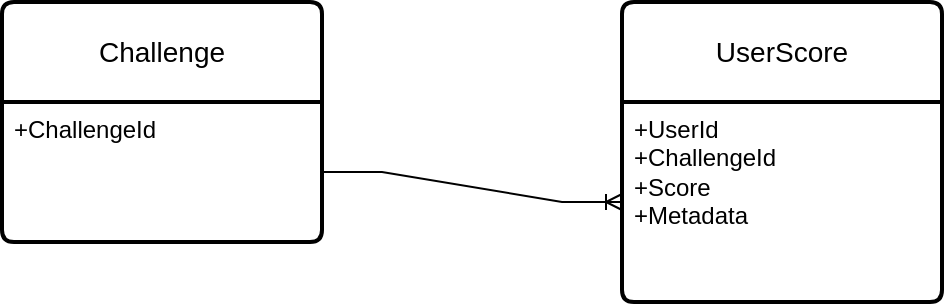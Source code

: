 <mxfile version="21.6.5" type="github" pages="2">
  <diagram name="ER Diagram" id="ZLI-xnwd5I3-F7gUhsCu">
    <mxGraphModel dx="1434" dy="671" grid="1" gridSize="10" guides="1" tooltips="1" connect="1" arrows="1" fold="1" page="1" pageScale="1" pageWidth="827" pageHeight="1169" math="0" shadow="0">
      <root>
        <mxCell id="0" />
        <mxCell id="1" parent="0" />
        <mxCell id="JRfJdb27c1tYHtVessSR-1" value="Challenge" style="swimlane;childLayout=stackLayout;horizontal=1;startSize=50;horizontalStack=0;rounded=1;fontSize=14;fontStyle=0;strokeWidth=2;resizeParent=0;resizeLast=1;shadow=0;dashed=0;align=center;arcSize=4;whiteSpace=wrap;html=1;" parent="1" vertex="1">
          <mxGeometry x="170" y="80" width="160" height="120" as="geometry" />
        </mxCell>
        <mxCell id="JRfJdb27c1tYHtVessSR-2" value="+ChallengeId" style="align=left;strokeColor=none;fillColor=none;spacingLeft=4;fontSize=12;verticalAlign=top;resizable=0;rotatable=0;part=1;html=1;" parent="JRfJdb27c1tYHtVessSR-1" vertex="1">
          <mxGeometry y="50" width="160" height="70" as="geometry" />
        </mxCell>
        <mxCell id="JRfJdb27c1tYHtVessSR-3" value="UserScore" style="swimlane;childLayout=stackLayout;horizontal=1;startSize=50;horizontalStack=0;rounded=1;fontSize=14;fontStyle=0;strokeWidth=2;resizeParent=0;resizeLast=1;shadow=0;dashed=0;align=center;arcSize=4;whiteSpace=wrap;html=1;" parent="1" vertex="1">
          <mxGeometry x="480" y="80" width="160" height="150" as="geometry">
            <mxRectangle x="470" y="220" width="70" height="50" as="alternateBounds" />
          </mxGeometry>
        </mxCell>
        <mxCell id="JRfJdb27c1tYHtVessSR-4" value="+UserId&lt;br&gt;+ChallengeId&lt;br&gt;+Score&lt;br&gt;+Metadata" style="align=left;strokeColor=none;fillColor=none;spacingLeft=4;fontSize=12;verticalAlign=top;resizable=0;rotatable=0;part=1;html=1;" parent="JRfJdb27c1tYHtVessSR-3" vertex="1">
          <mxGeometry y="50" width="160" height="100" as="geometry" />
        </mxCell>
        <mxCell id="JRfJdb27c1tYHtVessSR-10" value="" style="edgeStyle=entityRelationEdgeStyle;fontSize=12;html=1;endArrow=ERoneToMany;rounded=0;exitX=1;exitY=0.5;exitDx=0;exitDy=0;entryX=0;entryY=0.5;entryDx=0;entryDy=0;" parent="1" source="JRfJdb27c1tYHtVessSR-2" target="JRfJdb27c1tYHtVessSR-4" edge="1">
          <mxGeometry width="100" height="100" relative="1" as="geometry">
            <mxPoint x="380" y="288" as="sourcePoint" />
            <mxPoint x="480" y="188" as="targetPoint" />
          </mxGeometry>
        </mxCell>
      </root>
    </mxGraphModel>
  </diagram>
  <diagram id="Ef0ok4pNN71Re_kueFW6" name="Leaderboard">
    <mxGraphModel dx="1434" dy="728" grid="1" gridSize="10" guides="1" tooltips="1" connect="1" arrows="1" fold="1" page="1" pageScale="1" pageWidth="827" pageHeight="1169" math="0" shadow="0">
      <root>
        <mxCell id="0" />
        <mxCell id="1" parent="0" />
      </root>
    </mxGraphModel>
  </diagram>
</mxfile>
